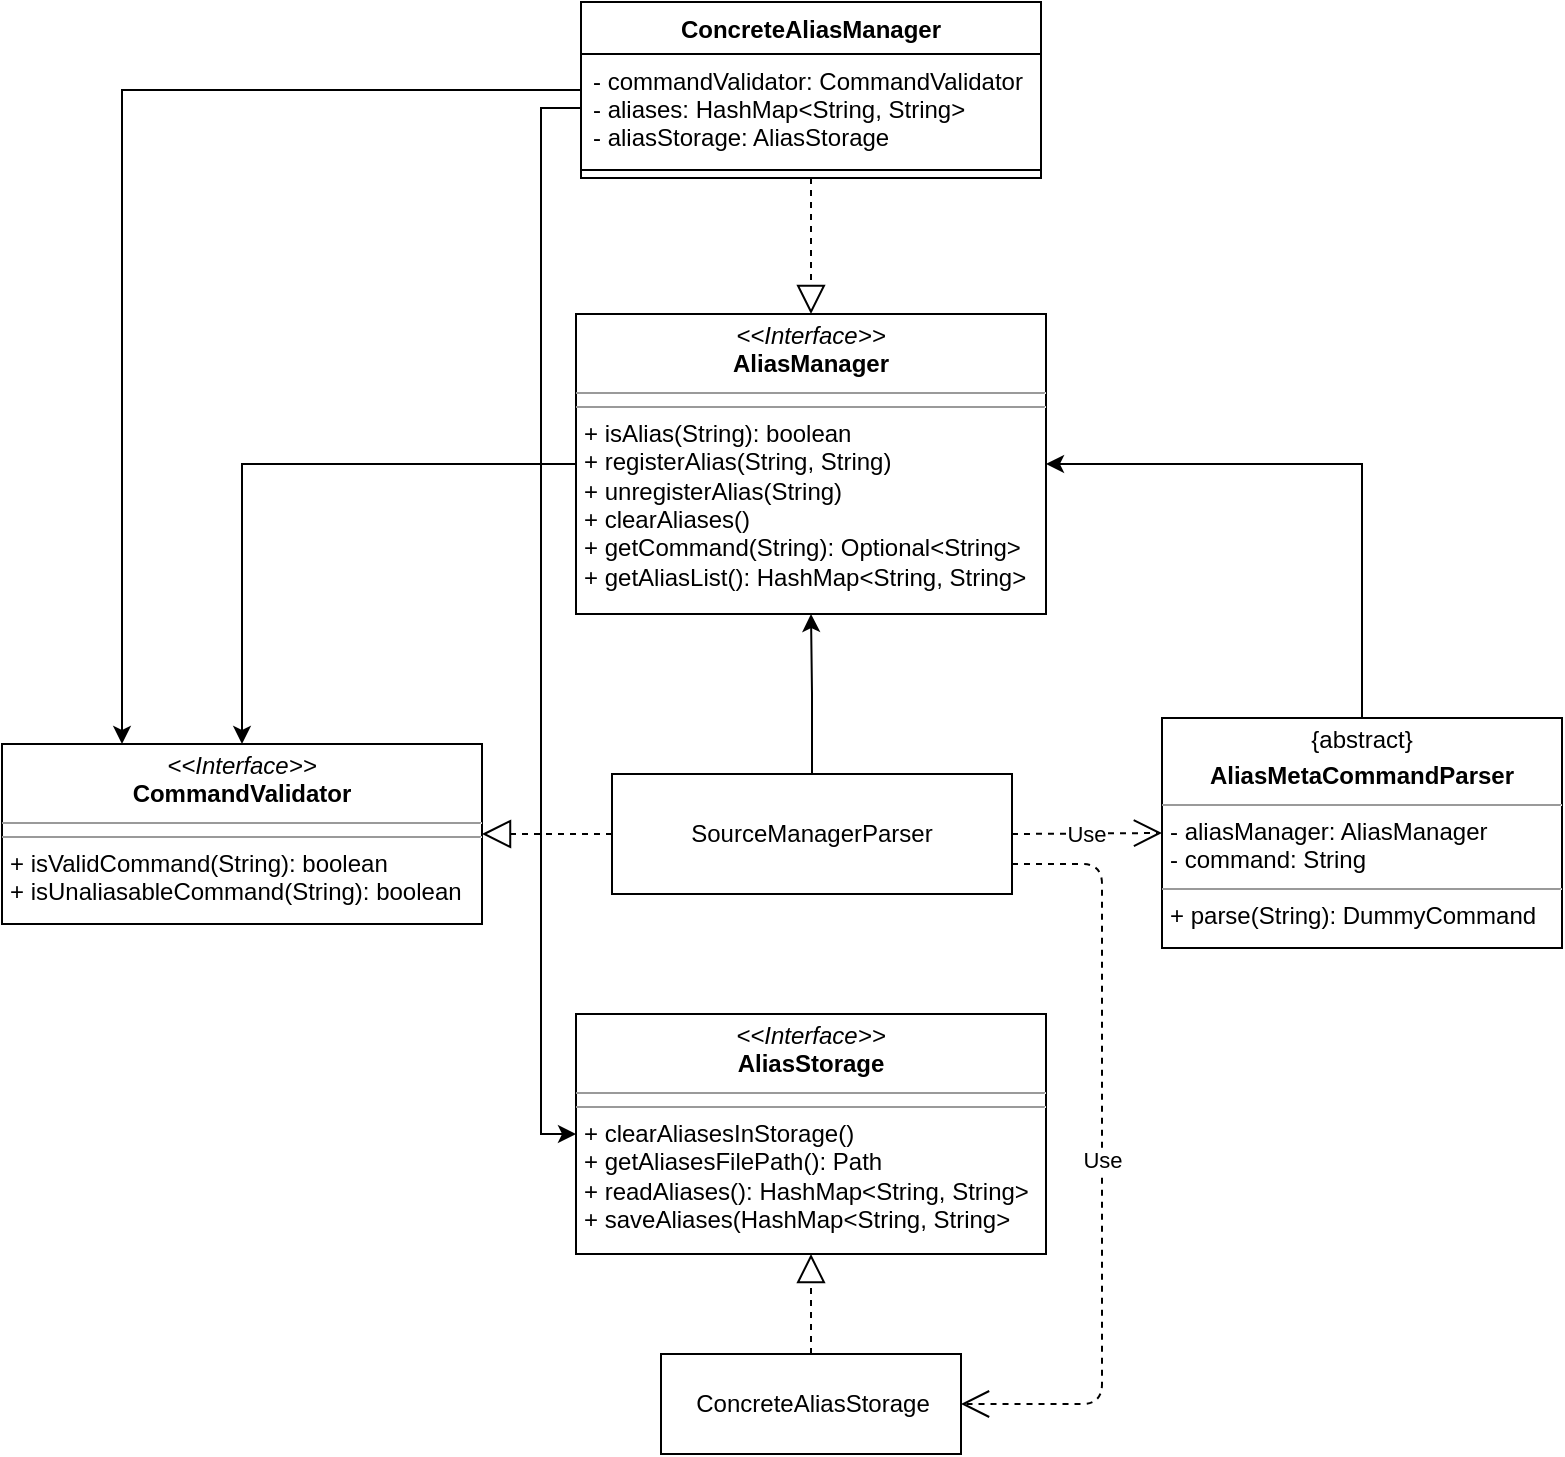 <mxfile version="10.6.2" type="device"><diagram id="xruz3t8FYROC-14xqUl2" name="Page-1"><mxGraphModel dx="918" dy="608" grid="1" gridSize="10" guides="1" tooltips="1" connect="1" arrows="1" fold="1" page="1" pageScale="1" pageWidth="850" pageHeight="800" background="none" math="0" shadow="0"><root><mxCell id="0"/><mxCell id="1" parent="0"/><mxCell id="ipQnLBq6PcGBeOL6S8NZ-3" style="edgeStyle=orthogonalEdgeStyle;rounded=0;orthogonalLoop=1;jettySize=auto;html=1;entryX=0.5;entryY=1;entryDx=0;entryDy=0;" parent="1" source="ipQnLBq6PcGBeOL6S8NZ-1" target="RfulI9bcftG7G5hwCjOj-1" edge="1"><mxGeometry relative="1" as="geometry"><mxPoint x="425" y="333" as="targetPoint"/></mxGeometry></mxCell><mxCell id="ipQnLBq6PcGBeOL6S8NZ-1" value="SourceManagerParser" style="rounded=0;whiteSpace=wrap;html=1;" parent="1" vertex="1"><mxGeometry x="325" y="423" width="200" height="60" as="geometry"/></mxCell><mxCell id="ipQnLBq6PcGBeOL6S8NZ-8" style="edgeStyle=orthogonalEdgeStyle;rounded=0;orthogonalLoop=1;jettySize=auto;html=1;entryX=0.5;entryY=0;entryDx=0;entryDy=0;exitX=0;exitY=0.5;exitDx=0;exitDy=0;" parent="1" source="RfulI9bcftG7G5hwCjOj-1" target="ipQnLBq6PcGBeOL6S8NZ-10" edge="1"><mxGeometry relative="1" as="geometry"><mxPoint x="155" y="428" as="targetPoint"/><mxPoint x="365" y="303" as="sourcePoint"/></mxGeometry></mxCell><mxCell id="ipQnLBq6PcGBeOL6S8NZ-7" value="" style="endArrow=block;dashed=1;endFill=0;endSize=12;html=1;entryX=1;entryY=0.5;entryDx=0;entryDy=0;exitX=0;exitY=0.5;exitDx=0;exitDy=0;" parent="1" source="ipQnLBq6PcGBeOL6S8NZ-1" target="ipQnLBq6PcGBeOL6S8NZ-10" edge="1"><mxGeometry width="160" relative="1" as="geometry"><mxPoint x="80" y="613" as="sourcePoint"/><mxPoint x="230" y="453" as="targetPoint"/></mxGeometry></mxCell><mxCell id="ipQnLBq6PcGBeOL6S8NZ-10" value="&lt;p style=&quot;margin: 0px ; margin-top: 4px ; text-align: center&quot;&gt;&lt;i&gt;&amp;lt;&amp;lt;Interface&amp;gt;&amp;gt;&lt;/i&gt;&lt;br&gt;&lt;b&gt;CommandValidator&lt;/b&gt;&lt;/p&gt;&lt;hr size=&quot;1&quot;&gt;&lt;hr size=&quot;1&quot;&gt;&lt;p style=&quot;margin: 0px ; margin-left: 4px&quot;&gt;+ isValidCommand(String): boolean&lt;br&gt;&lt;/p&gt;&lt;p style=&quot;margin: 0px ; margin-left: 4px&quot;&gt;+ isUnaliasableCommand(String): boolean&lt;br&gt;&lt;/p&gt;" style="verticalAlign=top;align=left;overflow=fill;fontSize=12;fontFamily=Helvetica;html=1;" parent="1" vertex="1"><mxGeometry x="20" y="408" width="240" height="90" as="geometry"/></mxCell><mxCell id="ipQnLBq6PcGBeOL6S8NZ-13" style="edgeStyle=orthogonalEdgeStyle;rounded=0;orthogonalLoop=1;jettySize=auto;html=1;exitX=0.5;exitY=1;exitDx=0;exitDy=0;" parent="1" source="ipQnLBq6PcGBeOL6S8NZ-10" target="ipQnLBq6PcGBeOL6S8NZ-10" edge="1"><mxGeometry relative="1" as="geometry"/></mxCell><mxCell id="ipQnLBq6PcGBeOL6S8NZ-38" style="edgeStyle=orthogonalEdgeStyle;rounded=0;orthogonalLoop=1;jettySize=auto;html=1;entryX=1;entryY=0.5;entryDx=0;entryDy=0;" parent="1" source="ipQnLBq6PcGBeOL6S8NZ-20" target="RfulI9bcftG7G5hwCjOj-1" edge="1"><mxGeometry relative="1" as="geometry"><Array as="points"><mxPoint x="700" y="268"/></Array><mxPoint x="485" y="303" as="targetPoint"/></mxGeometry></mxCell><mxCell id="ipQnLBq6PcGBeOL6S8NZ-20" value="&lt;p style=&quot;margin: 0px ; margin-top: 4px ; text-align: center&quot;&gt;{abstract}&lt;br&gt;&lt;b&gt;&lt;/b&gt;&lt;/p&gt;&lt;p style=&quot;margin: 0px ; margin-top: 4px ; text-align: center&quot;&gt;&lt;b&gt;AliasMetaCommandParser&lt;/b&gt;&lt;/p&gt;&lt;hr size=&quot;1&quot;&gt;&lt;p style=&quot;margin: 0px ; margin-left: 4px&quot;&gt;- aliasManager: AliasManager&lt;/p&gt;&lt;p style=&quot;margin: 0px ; margin-left: 4px&quot;&gt;- command: String&lt;br&gt;&lt;/p&gt;&lt;hr size=&quot;1&quot;&gt;&lt;p style=&quot;margin: 0px ; margin-left: 4px&quot;&gt;+ parse(String): DummyCommand&lt;br&gt;&lt;/p&gt;" style="verticalAlign=top;align=left;overflow=fill;fontSize=12;fontFamily=Helvetica;html=1;" parent="1" vertex="1"><mxGeometry x="600" y="395" width="200" height="115" as="geometry"/></mxCell><mxCell id="RfulI9bcftG7G5hwCjOj-1" value="&lt;p style=&quot;margin: 0px ; margin-top: 4px ; text-align: center&quot;&gt;&lt;i&gt;&amp;lt;&amp;lt;Interface&amp;gt;&amp;gt;&lt;/i&gt;&lt;br&gt;&lt;b&gt;AliasManager&lt;/b&gt;&lt;/p&gt;&lt;hr size=&quot;1&quot;&gt;&lt;hr size=&quot;1&quot;&gt;&lt;p style=&quot;margin: 0px ; margin-left: 4px&quot;&gt;+ isAlias(String): boolean&lt;br&gt;+ registerAlias(String, String)&lt;/p&gt;&lt;p style=&quot;margin: 0px ; margin-left: 4px&quot;&gt;+ unregisterAlias(String)&lt;/p&gt;&lt;p style=&quot;margin: 0px ; margin-left: 4px&quot;&gt;+ clearAliases()&lt;/p&gt;&lt;p style=&quot;margin: 0px ; margin-left: 4px&quot;&gt;+ getCommand(String): Optional&amp;lt;String&amp;gt;&lt;/p&gt;&lt;p style=&quot;margin: 0px ; margin-left: 4px&quot;&gt;+ getAliasList(): HashMap&amp;lt;String, String&amp;gt;&lt;br&gt;&lt;/p&gt;" style="verticalAlign=top;align=left;overflow=fill;fontSize=12;fontFamily=Helvetica;html=1;" parent="1" vertex="1"><mxGeometry x="307" y="193" width="235" height="150" as="geometry"/></mxCell><mxCell id="RfulI9bcftG7G5hwCjOj-3" value="" style="endArrow=block;dashed=1;endFill=0;endSize=12;html=1;entryX=0.5;entryY=0;entryDx=0;entryDy=0;exitX=0.5;exitY=1;exitDx=0;exitDy=0;" parent="1" source="RfulI9bcftG7G5hwCjOj-7" target="RfulI9bcftG7G5hwCjOj-1" edge="1"><mxGeometry width="160" relative="1" as="geometry"><mxPoint x="425" y="143" as="sourcePoint"/><mxPoint x="300" y="163" as="targetPoint"/></mxGeometry></mxCell><mxCell id="RfulI9bcftG7G5hwCjOj-6" value="Use" style="endArrow=open;endSize=12;dashed=1;html=1;exitX=1;exitY=0.5;exitDx=0;exitDy=0;entryX=0;entryY=0.5;entryDx=0;entryDy=0;" parent="1" source="ipQnLBq6PcGBeOL6S8NZ-1" target="ipQnLBq6PcGBeOL6S8NZ-20" edge="1"><mxGeometry width="160" relative="1" as="geometry"><mxPoint x="430" y="503" as="sourcePoint"/><mxPoint x="590" y="503" as="targetPoint"/></mxGeometry></mxCell><mxCell id="RfulI9bcftG7G5hwCjOj-16" style="edgeStyle=orthogonalEdgeStyle;rounded=0;orthogonalLoop=1;jettySize=auto;html=1;entryX=0.25;entryY=0;entryDx=0;entryDy=0;" parent="1" source="RfulI9bcftG7G5hwCjOj-7" target="ipQnLBq6PcGBeOL6S8NZ-10" edge="1"><mxGeometry relative="1" as="geometry"/></mxCell><mxCell id="RfulI9bcftG7G5hwCjOj-7" value="ConcreteAliasManager" style="swimlane;fontStyle=1;align=center;verticalAlign=top;childLayout=stackLayout;horizontal=1;startSize=26;horizontalStack=0;resizeParent=1;resizeParentMax=0;resizeLast=0;collapsible=1;marginBottom=0;" parent="1" vertex="1"><mxGeometry x="309.5" y="37" width="230" height="88" as="geometry"/></mxCell><mxCell id="RfulI9bcftG7G5hwCjOj-8" value="- commandValidator: CommandValidator&#xA;- aliases: HashMap&lt;String, String&gt;&#xA;- aliasStorage: AliasStorage&#xA;" style="text;strokeColor=none;fillColor=none;align=left;verticalAlign=top;spacingLeft=4;spacingRight=4;overflow=hidden;rotatable=0;points=[[0,0.5],[1,0.5]];portConstraint=eastwest;" parent="RfulI9bcftG7G5hwCjOj-7" vertex="1"><mxGeometry y="26" width="230" height="54" as="geometry"/></mxCell><mxCell id="RfulI9bcftG7G5hwCjOj-9" value="" style="line;strokeWidth=1;fillColor=none;align=left;verticalAlign=middle;spacingTop=-1;spacingLeft=3;spacingRight=3;rotatable=0;labelPosition=right;points=[];portConstraint=eastwest;" parent="RfulI9bcftG7G5hwCjOj-7" vertex="1"><mxGeometry y="80" width="230" height="8" as="geometry"/></mxCell><mxCell id="RfulI9bcftG7G5hwCjOj-15" value="&lt;p style=&quot;margin: 0px ; margin-top: 4px ; text-align: center&quot;&gt;&lt;i&gt;&amp;lt;&amp;lt;Interface&amp;gt;&amp;gt;&lt;/i&gt;&lt;br&gt;&lt;b&gt;AliasStorage&lt;/b&gt;&lt;/p&gt;&lt;hr size=&quot;1&quot;&gt;&lt;hr size=&quot;1&quot;&gt;&lt;p style=&quot;margin: 0px ; margin-left: 4px&quot;&gt;+ clearAliasesInStorage()&lt;br&gt;+ getAliasesFilePath(): Path&lt;br&gt;&lt;/p&gt;&lt;p style=&quot;margin: 0px ; margin-left: 4px&quot;&gt;+ readAliases(): HashMap&amp;lt;String, String&amp;gt;&lt;br&gt;&lt;/p&gt;&lt;p style=&quot;margin: 0px ; margin-left: 4px&quot;&gt;+ saveAliases(HashMap&amp;lt;String, String&amp;gt;&lt;br&gt;&lt;/p&gt;" style="verticalAlign=top;align=left;overflow=fill;fontSize=12;fontFamily=Helvetica;html=1;" parent="1" vertex="1"><mxGeometry x="307" y="543" width="235" height="120" as="geometry"/></mxCell><mxCell id="RfulI9bcftG7G5hwCjOj-17" style="edgeStyle=orthogonalEdgeStyle;rounded=0;orthogonalLoop=1;jettySize=auto;html=1;entryX=0;entryY=0.5;entryDx=0;entryDy=0;" parent="1" source="RfulI9bcftG7G5hwCjOj-8" target="RfulI9bcftG7G5hwCjOj-15" edge="1"><mxGeometry relative="1" as="geometry"/></mxCell><mxCell id="RfulI9bcftG7G5hwCjOj-22" value="ConcreteAliasStorage" style="html=1;" parent="1" vertex="1"><mxGeometry x="349.5" y="713" width="150" height="50" as="geometry"/></mxCell><mxCell id="RfulI9bcftG7G5hwCjOj-23" value="" style="endArrow=block;dashed=1;endFill=0;endSize=12;html=1;entryX=0.5;entryY=1;entryDx=0;entryDy=0;exitX=0.5;exitY=0;exitDx=0;exitDy=0;" parent="1" source="RfulI9bcftG7G5hwCjOj-22" target="RfulI9bcftG7G5hwCjOj-15" edge="1"><mxGeometry width="160" relative="1" as="geometry"><mxPoint x="480" y="693" as="sourcePoint"/><mxPoint x="270" y="463" as="targetPoint"/></mxGeometry></mxCell><mxCell id="RfulI9bcftG7G5hwCjOj-25" value="Use" style="endArrow=open;endSize=12;dashed=1;html=1;exitX=1;exitY=0.75;exitDx=0;exitDy=0;entryX=1;entryY=0.5;entryDx=0;entryDy=0;" parent="1" source="ipQnLBq6PcGBeOL6S8NZ-1" target="RfulI9bcftG7G5hwCjOj-22" edge="1"><mxGeometry width="160" relative="1" as="geometry"><mxPoint x="535" y="463" as="sourcePoint"/><mxPoint x="610" y="463" as="targetPoint"/><Array as="points"><mxPoint x="570" y="468"/><mxPoint x="570" y="738"/></Array></mxGeometry></mxCell></root></mxGraphModel></diagram></mxfile>